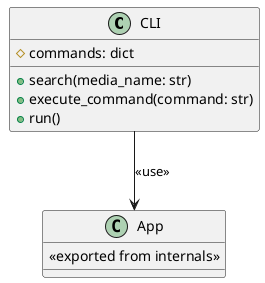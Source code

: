 @startuml Interfaces

class CLI {
    #commands: dict

    + search(media_name: str)
    + execute_command(command: str)
    + run()
}


class App {
    <<exported from internals>>
}

CLI --> App : <<use>>

@enduml